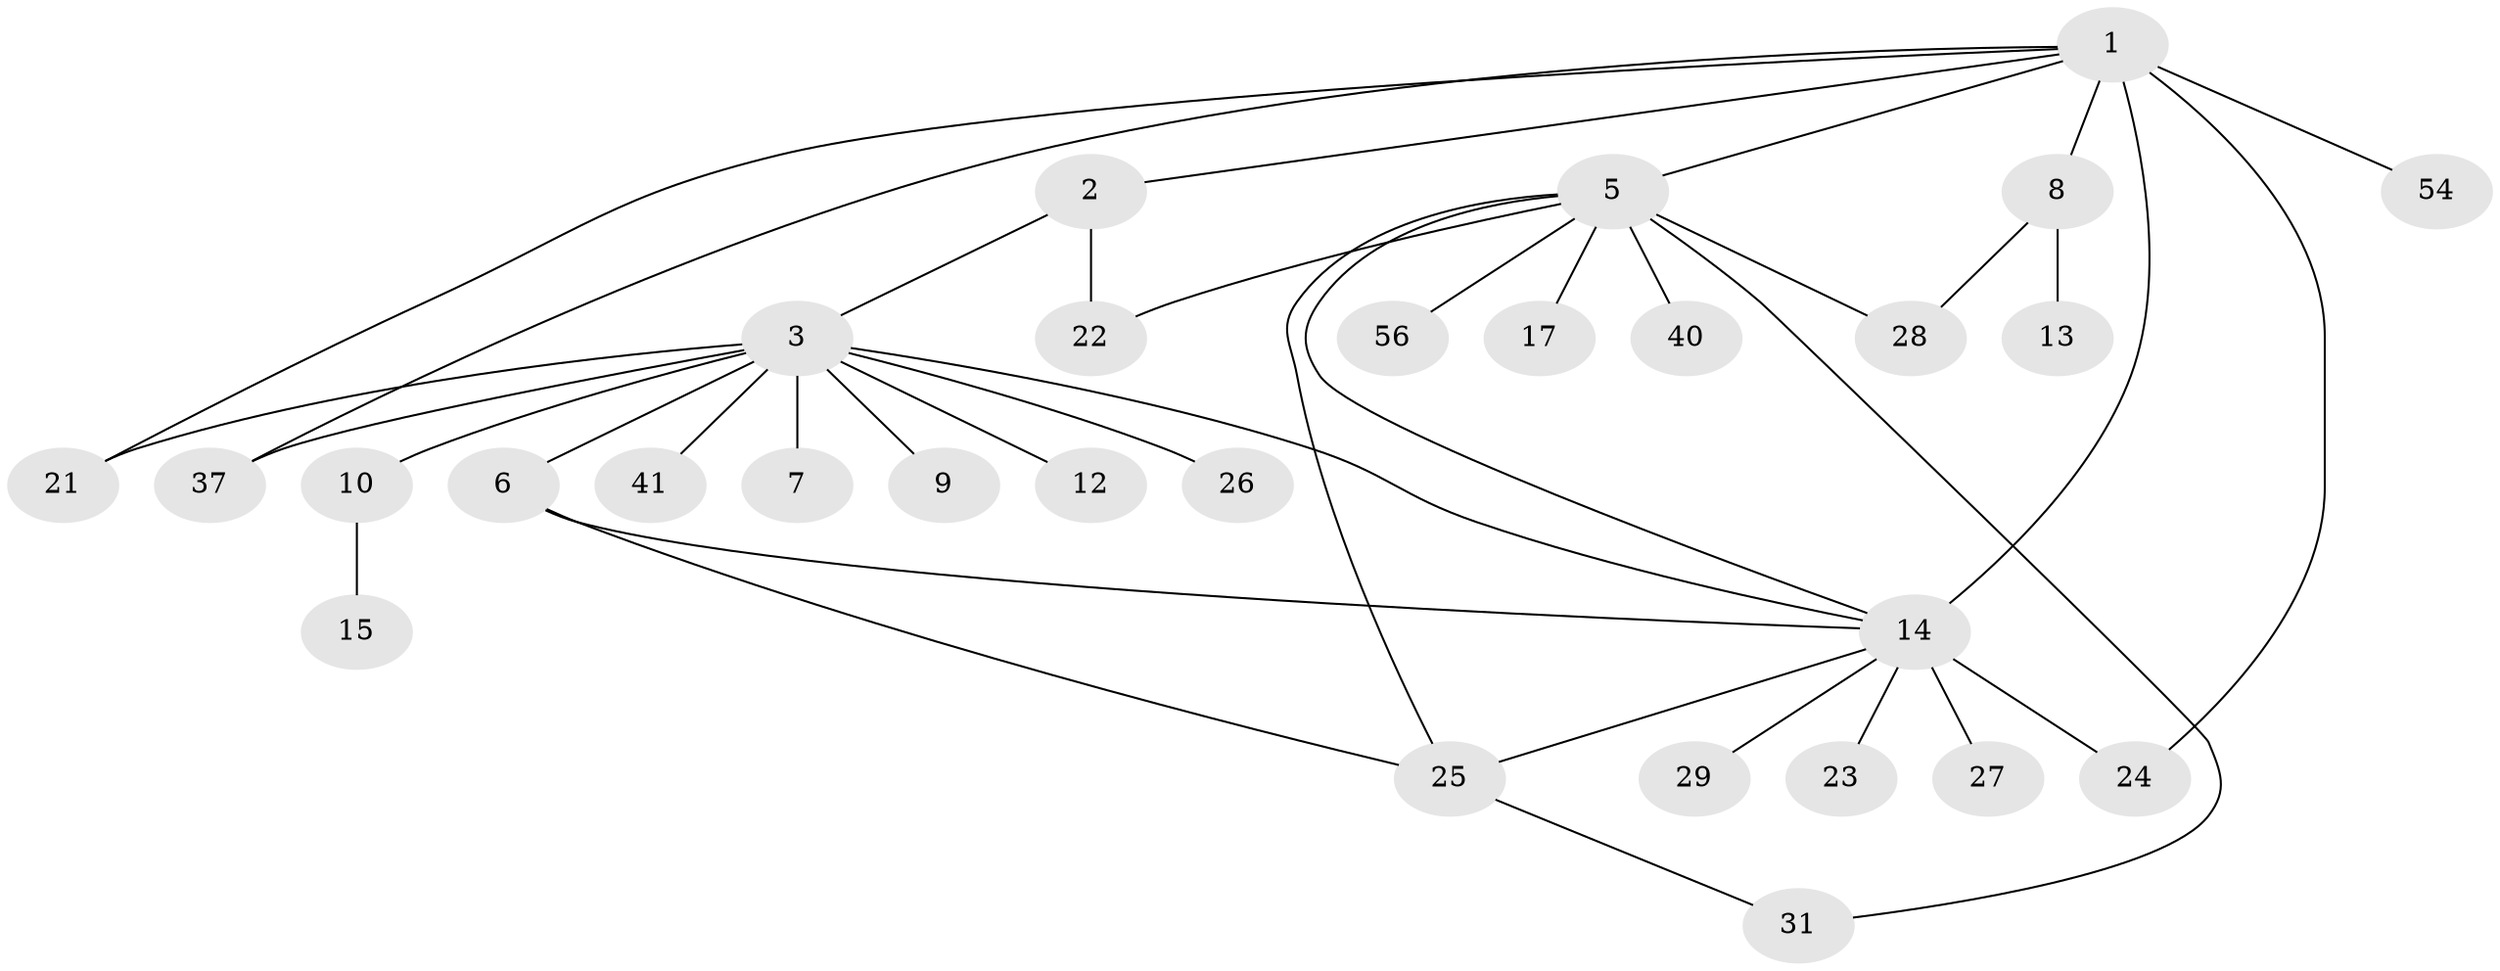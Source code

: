 // original degree distribution, {12: 0.017241379310344827, 4: 0.05172413793103448, 10: 0.017241379310344827, 3: 0.08620689655172414, 6: 0.017241379310344827, 5: 0.06896551724137931, 1: 0.5, 9: 0.017241379310344827, 13: 0.017241379310344827, 2: 0.20689655172413793}
// Generated by graph-tools (version 1.1) at 2025/14/03/09/25 04:14:38]
// undirected, 29 vertices, 39 edges
graph export_dot {
graph [start="1"]
  node [color=gray90,style=filled];
  1;
  2 [super="+44"];
  3 [super="+4"];
  5 [super="+11"];
  6 [super="+32"];
  7 [super="+18+36"];
  8 [super="+47+19"];
  9;
  10 [super="+42+50+20"];
  12;
  13;
  14 [super="+16+38+39+55+58+46+34"];
  15;
  17 [super="+33"];
  21;
  22 [super="+49"];
  23;
  24;
  25 [super="+51"];
  26;
  27;
  28;
  29;
  31;
  37;
  40;
  41;
  54;
  56;
  1 -- 2;
  1 -- 5 [weight=2];
  1 -- 8;
  1 -- 14 [weight=4];
  1 -- 21;
  1 -- 24;
  1 -- 37;
  1 -- 54;
  2 -- 3;
  2 -- 22;
  3 -- 6;
  3 -- 7;
  3 -- 9;
  3 -- 12;
  3 -- 26;
  3 -- 37;
  3 -- 41;
  3 -- 10;
  3 -- 21;
  3 -- 14;
  5 -- 17;
  5 -- 28;
  5 -- 40;
  5 -- 56;
  5 -- 22;
  5 -- 25;
  5 -- 14;
  5 -- 31;
  6 -- 25;
  6 -- 14;
  8 -- 13;
  8 -- 28;
  10 -- 15;
  14 -- 29;
  14 -- 25;
  14 -- 27;
  14 -- 23;
  14 -- 24;
  25 -- 31;
}
